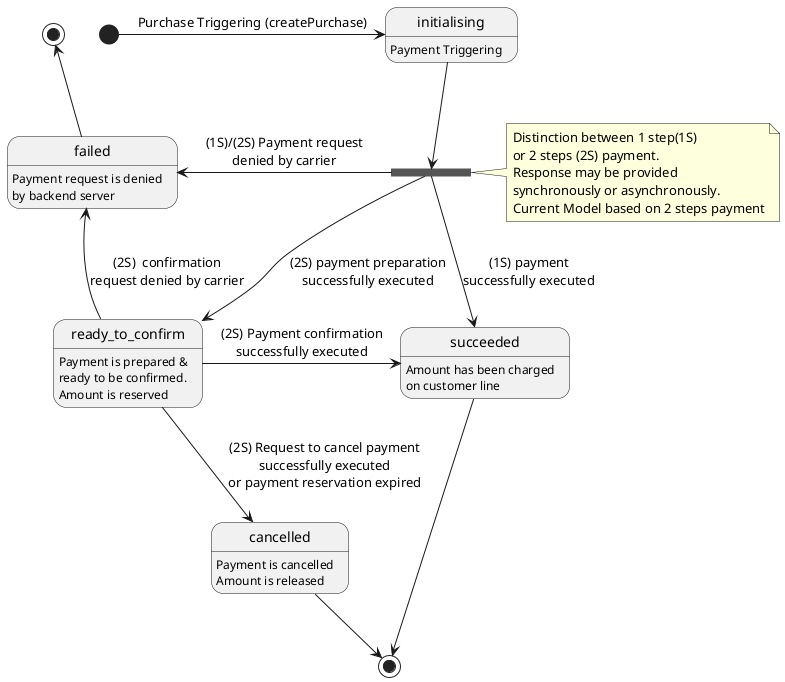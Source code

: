 @startuml Purchase lifecycle

State fork <<fork>>
State end3 <<end>>

[*] -> initialising: Purchase Triggering (createPurchase)
initialising: Payment Triggering

initialising --> fork
fork: separation between one or two steps payment

note right of fork: Distinction between 1 step(1S)\nor 2 steps (2S) payment.\nResponse may be provided\nsynchronously or asynchronously.\nCurrent Model based on 2 steps payment

fork --> succeeded : (1S) payment\nsuccessfully executed
fork -left-> failed : (1S)/(2S) Payment request\ndenied by carrier
fork --> ready_to_confirm : (2S) payment preparation\nsuccessfully executed

succeeded --> [*]


ready_to_confirm -down-> cancelled : (2S) Request to cancel payment\nsuccessfully executed\nor payment reservation expired
ready_to_confirm -> succeeded : (2S) Payment confirmation\nsuccessfully executed
ready_to_confirm -> failed : (2S)  confirmation\nrequest denied by carrier

failed -up-> end3

succeeded: Amount has been charged\non customer line
ready_to_confirm: Payment is prepared &\nready to be confirmed.\nAmount is reserved
cancelled: Payment is cancelled\nAmount is released
failed: Payment request is denied\nby backend server

cancelled --> [*]

@enduml
